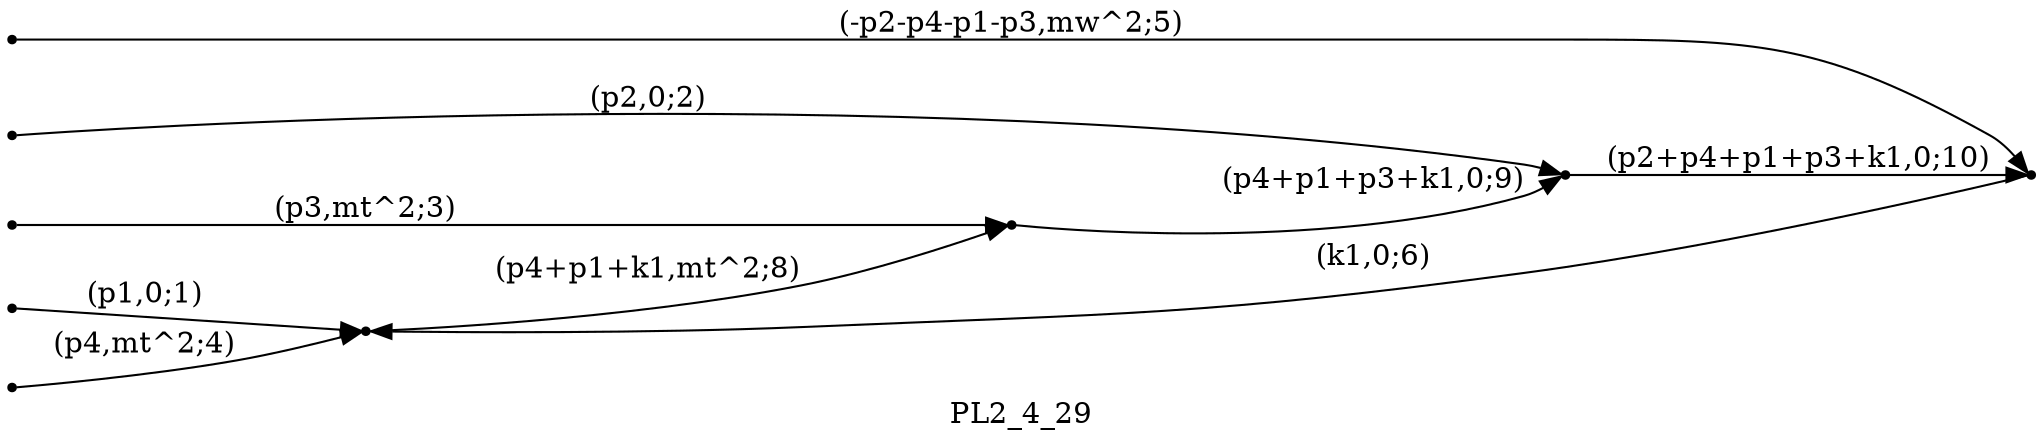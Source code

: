 digraph PL2_4_29 {
  label="PL2_4_29";
  rankdir="LR";
  subgraph edges {
    -1 -> 2 [label="(p1,0;1)"];
    -2 -> 4 [label="(p2,0;2)"];
    -3 -> 1 [label="(p3,mt^2;3)"];
    -4 -> 2 [label="(p4,mt^2;4)"];
    -5 -> 3 [label="(-p2-p4-p1-p3,mw^2;5)"];
    3 -> 2 [label="(k1,0;6)"];
    2 -> 1 [label="(p4+p1+k1,mt^2;8)"];
    1 -> 4 [label="(p4+p1+p3+k1,0;9)"];
    4 -> 3 [label="(p2+p4+p1+p3+k1,0;10)"];
  }
  subgraph incoming { rank="source"; -1; -2; -3; -4; -5; }
-5 [shape=point];
-4 [shape=point];
-3 [shape=point];
-2 [shape=point];
-1 [shape=point];
1 [shape=point];
2 [shape=point];
3 [shape=point];
4 [shape=point];
}

